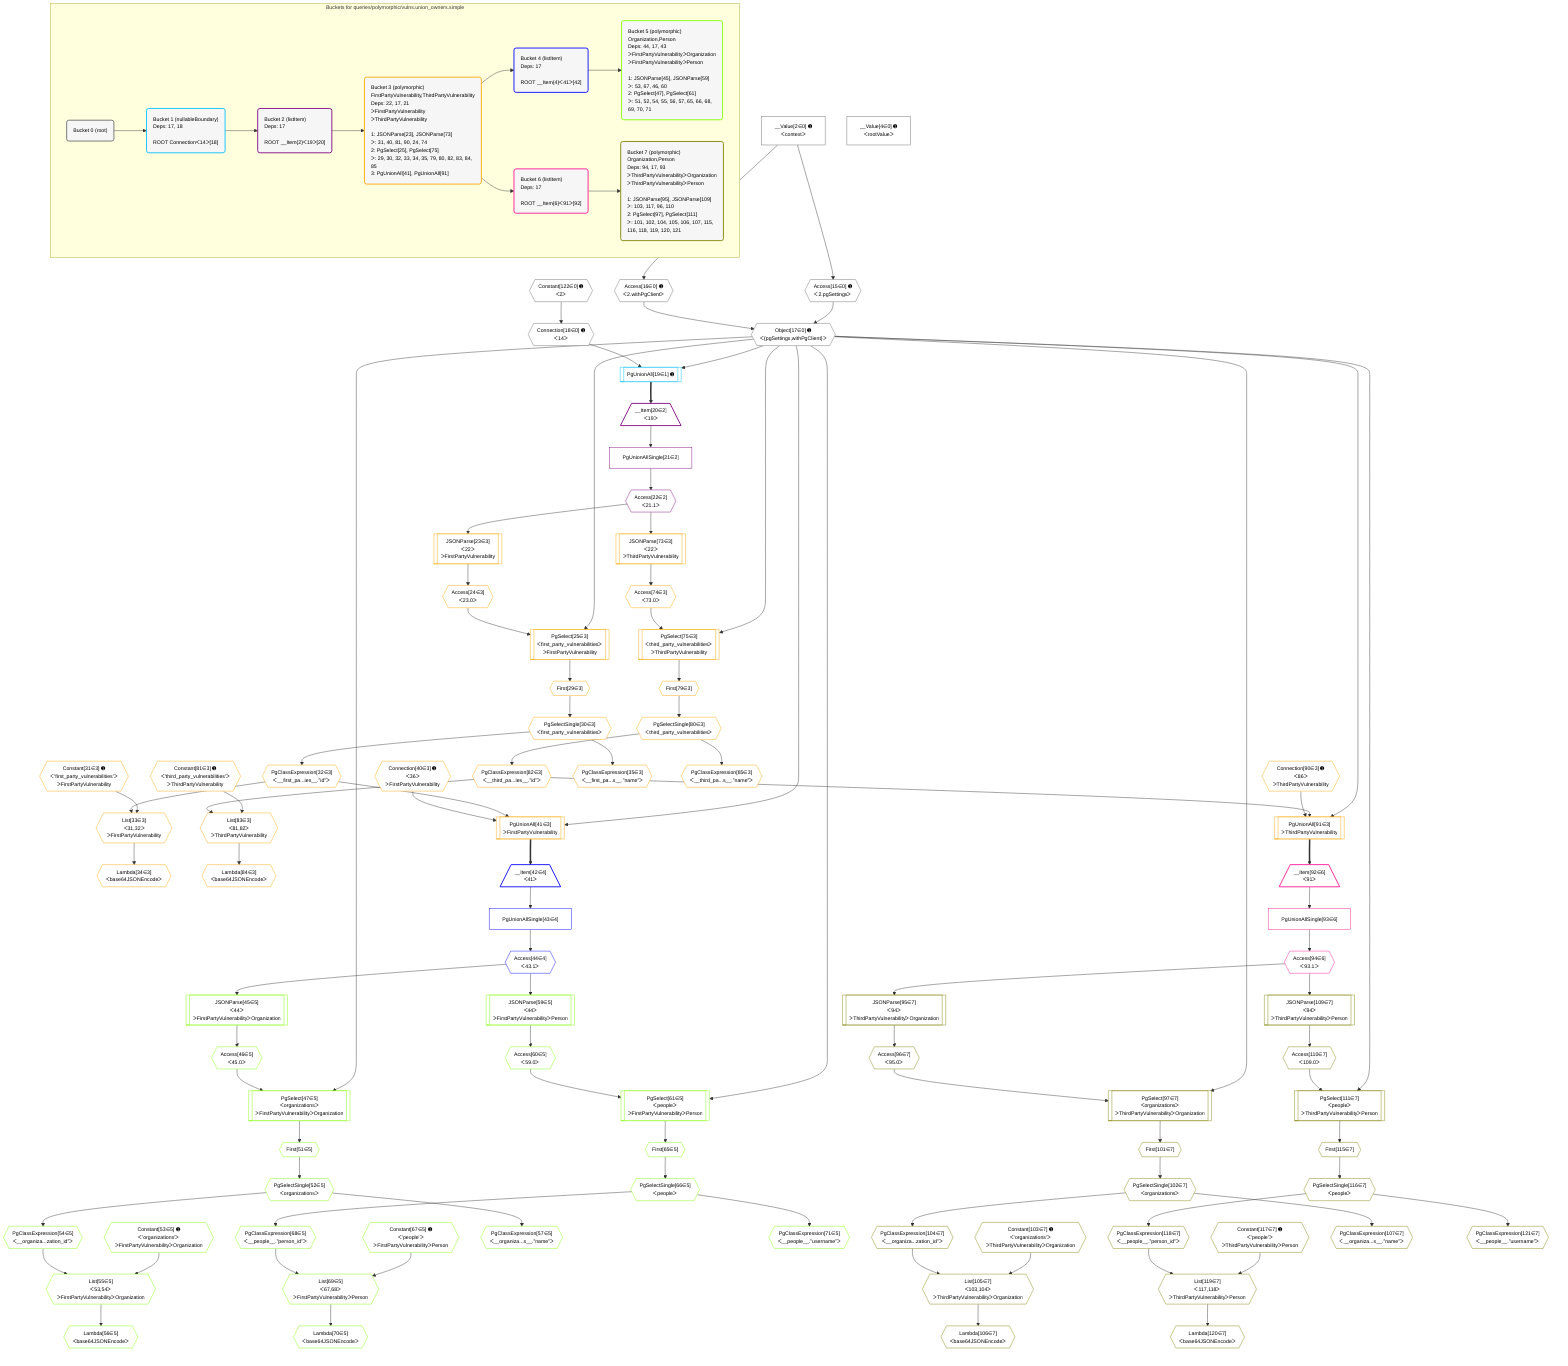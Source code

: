 %%{init: {'themeVariables': { 'fontSize': '12px'}}}%%
graph TD
    classDef path fill:#eee,stroke:#000,color:#000
    classDef plan fill:#fff,stroke-width:1px,color:#000
    classDef itemplan fill:#fff,stroke-width:2px,color:#000
    classDef unbatchedplan fill:#dff,stroke-width:1px,color:#000
    classDef sideeffectplan fill:#fcc,stroke-width:2px,color:#000
    classDef bucket fill:#f6f6f6,color:#000,stroke-width:2px,text-align:left


    %% plan dependencies
    Object17{{"Object[17∈0] ➊<br />ᐸ{pgSettings,withPgClient}ᐳ"}}:::plan
    Access15{{"Access[15∈0] ➊<br />ᐸ2.pgSettingsᐳ"}}:::plan
    Access16{{"Access[16∈0] ➊<br />ᐸ2.withPgClientᐳ"}}:::plan
    Access15 & Access16 --> Object17
    __Value2["__Value[2∈0] ➊<br />ᐸcontextᐳ"]:::plan
    __Value2 --> Access15
    __Value2 --> Access16
    Connection18{{"Connection[18∈0] ➊<br />ᐸ14ᐳ"}}:::plan
    Constant122{{"Constant[122∈0] ➊<br />ᐸ2ᐳ"}}:::plan
    Constant122 --> Connection18
    __Value4["__Value[4∈0] ➊<br />ᐸrootValueᐳ"]:::plan
    PgUnionAll19[["PgUnionAll[19∈1] ➊"]]:::plan
    Object17 & Connection18 --> PgUnionAll19
    __Item20[/"__Item[20∈2]<br />ᐸ19ᐳ"\]:::itemplan
    PgUnionAll19 ==> __Item20
    PgUnionAllSingle21["PgUnionAllSingle[21∈2]"]:::plan
    __Item20 --> PgUnionAllSingle21
    Access22{{"Access[22∈2]<br />ᐸ21.1ᐳ"}}:::plan
    PgUnionAllSingle21 --> Access22
    PgUnionAll41[["PgUnionAll[41∈3]<br />ᐳFirstPartyVulnerability"]]:::plan
    PgClassExpression32{{"PgClassExpression[32∈3]<br />ᐸ__first_pa...ies__.”id”ᐳ"}}:::plan
    Connection40{{"Connection[40∈3] ➊<br />ᐸ36ᐳ<br />ᐳFirstPartyVulnerability"}}:::plan
    Object17 & PgClassExpression32 & Connection40 --> PgUnionAll41
    PgUnionAll91[["PgUnionAll[91∈3]<br />ᐳThirdPartyVulnerability"]]:::plan
    PgClassExpression82{{"PgClassExpression[82∈3]<br />ᐸ__third_pa...ies__.”id”ᐳ"}}:::plan
    Connection90{{"Connection[90∈3] ➊<br />ᐸ86ᐳ<br />ᐳThirdPartyVulnerability"}}:::plan
    Object17 & PgClassExpression82 & Connection90 --> PgUnionAll91
    PgSelect25[["PgSelect[25∈3]<br />ᐸfirst_party_vulnerabilitiesᐳ<br />ᐳFirstPartyVulnerability"]]:::plan
    Access24{{"Access[24∈3]<br />ᐸ23.0ᐳ"}}:::plan
    Object17 & Access24 --> PgSelect25
    List33{{"List[33∈3]<br />ᐸ31,32ᐳ<br />ᐳFirstPartyVulnerability"}}:::plan
    Constant31{{"Constant[31∈3] ➊<br />ᐸ'first_party_vulnerabilities'ᐳ<br />ᐳFirstPartyVulnerability"}}:::plan
    Constant31 & PgClassExpression32 --> List33
    PgSelect75[["PgSelect[75∈3]<br />ᐸthird_party_vulnerabilitiesᐳ<br />ᐳThirdPartyVulnerability"]]:::plan
    Access74{{"Access[74∈3]<br />ᐸ73.0ᐳ"}}:::plan
    Object17 & Access74 --> PgSelect75
    List83{{"List[83∈3]<br />ᐸ81,82ᐳ<br />ᐳThirdPartyVulnerability"}}:::plan
    Constant81{{"Constant[81∈3] ➊<br />ᐸ'third_party_vulnerabilities'ᐳ<br />ᐳThirdPartyVulnerability"}}:::plan
    Constant81 & PgClassExpression82 --> List83
    JSONParse23[["JSONParse[23∈3]<br />ᐸ22ᐳ<br />ᐳFirstPartyVulnerability"]]:::plan
    Access22 --> JSONParse23
    JSONParse23 --> Access24
    First29{{"First[29∈3]"}}:::plan
    PgSelect25 --> First29
    PgSelectSingle30{{"PgSelectSingle[30∈3]<br />ᐸfirst_party_vulnerabilitiesᐳ"}}:::plan
    First29 --> PgSelectSingle30
    PgSelectSingle30 --> PgClassExpression32
    Lambda34{{"Lambda[34∈3]<br />ᐸbase64JSONEncodeᐳ"}}:::plan
    List33 --> Lambda34
    PgClassExpression35{{"PgClassExpression[35∈3]<br />ᐸ__first_pa...s__.”name”ᐳ"}}:::plan
    PgSelectSingle30 --> PgClassExpression35
    JSONParse73[["JSONParse[73∈3]<br />ᐸ22ᐳ<br />ᐳThirdPartyVulnerability"]]:::plan
    Access22 --> JSONParse73
    JSONParse73 --> Access74
    First79{{"First[79∈3]"}}:::plan
    PgSelect75 --> First79
    PgSelectSingle80{{"PgSelectSingle[80∈3]<br />ᐸthird_party_vulnerabilitiesᐳ"}}:::plan
    First79 --> PgSelectSingle80
    PgSelectSingle80 --> PgClassExpression82
    Lambda84{{"Lambda[84∈3]<br />ᐸbase64JSONEncodeᐳ"}}:::plan
    List83 --> Lambda84
    PgClassExpression85{{"PgClassExpression[85∈3]<br />ᐸ__third_pa...s__.”name”ᐳ"}}:::plan
    PgSelectSingle80 --> PgClassExpression85
    __Item42[/"__Item[42∈4]<br />ᐸ41ᐳ"\]:::itemplan
    PgUnionAll41 ==> __Item42
    PgUnionAllSingle43["PgUnionAllSingle[43∈4]"]:::plan
    __Item42 --> PgUnionAllSingle43
    Access44{{"Access[44∈4]<br />ᐸ43.1ᐳ"}}:::plan
    PgUnionAllSingle43 --> Access44
    PgSelect47[["PgSelect[47∈5]<br />ᐸorganizationsᐳ<br />ᐳFirstPartyVulnerabilityᐳOrganization"]]:::plan
    Access46{{"Access[46∈5]<br />ᐸ45.0ᐳ"}}:::plan
    Object17 & Access46 --> PgSelect47
    List55{{"List[55∈5]<br />ᐸ53,54ᐳ<br />ᐳFirstPartyVulnerabilityᐳOrganization"}}:::plan
    Constant53{{"Constant[53∈5] ➊<br />ᐸ'organizations'ᐳ<br />ᐳFirstPartyVulnerabilityᐳOrganization"}}:::plan
    PgClassExpression54{{"PgClassExpression[54∈5]<br />ᐸ__organiza...zation_id”ᐳ"}}:::plan
    Constant53 & PgClassExpression54 --> List55
    PgSelect61[["PgSelect[61∈5]<br />ᐸpeopleᐳ<br />ᐳFirstPartyVulnerabilityᐳPerson"]]:::plan
    Access60{{"Access[60∈5]<br />ᐸ59.0ᐳ"}}:::plan
    Object17 & Access60 --> PgSelect61
    List69{{"List[69∈5]<br />ᐸ67,68ᐳ<br />ᐳFirstPartyVulnerabilityᐳPerson"}}:::plan
    Constant67{{"Constant[67∈5] ➊<br />ᐸ'people'ᐳ<br />ᐳFirstPartyVulnerabilityᐳPerson"}}:::plan
    PgClassExpression68{{"PgClassExpression[68∈5]<br />ᐸ__people__.”person_id”ᐳ"}}:::plan
    Constant67 & PgClassExpression68 --> List69
    JSONParse45[["JSONParse[45∈5]<br />ᐸ44ᐳ<br />ᐳFirstPartyVulnerabilityᐳOrganization"]]:::plan
    Access44 --> JSONParse45
    JSONParse45 --> Access46
    First51{{"First[51∈5]"}}:::plan
    PgSelect47 --> First51
    PgSelectSingle52{{"PgSelectSingle[52∈5]<br />ᐸorganizationsᐳ"}}:::plan
    First51 --> PgSelectSingle52
    PgSelectSingle52 --> PgClassExpression54
    Lambda56{{"Lambda[56∈5]<br />ᐸbase64JSONEncodeᐳ"}}:::plan
    List55 --> Lambda56
    PgClassExpression57{{"PgClassExpression[57∈5]<br />ᐸ__organiza...s__.”name”ᐳ"}}:::plan
    PgSelectSingle52 --> PgClassExpression57
    JSONParse59[["JSONParse[59∈5]<br />ᐸ44ᐳ<br />ᐳFirstPartyVulnerabilityᐳPerson"]]:::plan
    Access44 --> JSONParse59
    JSONParse59 --> Access60
    First65{{"First[65∈5]"}}:::plan
    PgSelect61 --> First65
    PgSelectSingle66{{"PgSelectSingle[66∈5]<br />ᐸpeopleᐳ"}}:::plan
    First65 --> PgSelectSingle66
    PgSelectSingle66 --> PgClassExpression68
    Lambda70{{"Lambda[70∈5]<br />ᐸbase64JSONEncodeᐳ"}}:::plan
    List69 --> Lambda70
    PgClassExpression71{{"PgClassExpression[71∈5]<br />ᐸ__people__.”username”ᐳ"}}:::plan
    PgSelectSingle66 --> PgClassExpression71
    __Item92[/"__Item[92∈6]<br />ᐸ91ᐳ"\]:::itemplan
    PgUnionAll91 ==> __Item92
    PgUnionAllSingle93["PgUnionAllSingle[93∈6]"]:::plan
    __Item92 --> PgUnionAllSingle93
    Access94{{"Access[94∈6]<br />ᐸ93.1ᐳ"}}:::plan
    PgUnionAllSingle93 --> Access94
    PgSelect97[["PgSelect[97∈7]<br />ᐸorganizationsᐳ<br />ᐳThirdPartyVulnerabilityᐳOrganization"]]:::plan
    Access96{{"Access[96∈7]<br />ᐸ95.0ᐳ"}}:::plan
    Object17 & Access96 --> PgSelect97
    List105{{"List[105∈7]<br />ᐸ103,104ᐳ<br />ᐳThirdPartyVulnerabilityᐳOrganization"}}:::plan
    Constant103{{"Constant[103∈7] ➊<br />ᐸ'organizations'ᐳ<br />ᐳThirdPartyVulnerabilityᐳOrganization"}}:::plan
    PgClassExpression104{{"PgClassExpression[104∈7]<br />ᐸ__organiza...zation_id”ᐳ"}}:::plan
    Constant103 & PgClassExpression104 --> List105
    PgSelect111[["PgSelect[111∈7]<br />ᐸpeopleᐳ<br />ᐳThirdPartyVulnerabilityᐳPerson"]]:::plan
    Access110{{"Access[110∈7]<br />ᐸ109.0ᐳ"}}:::plan
    Object17 & Access110 --> PgSelect111
    List119{{"List[119∈7]<br />ᐸ117,118ᐳ<br />ᐳThirdPartyVulnerabilityᐳPerson"}}:::plan
    Constant117{{"Constant[117∈7] ➊<br />ᐸ'people'ᐳ<br />ᐳThirdPartyVulnerabilityᐳPerson"}}:::plan
    PgClassExpression118{{"PgClassExpression[118∈7]<br />ᐸ__people__.”person_id”ᐳ"}}:::plan
    Constant117 & PgClassExpression118 --> List119
    JSONParse95[["JSONParse[95∈7]<br />ᐸ94ᐳ<br />ᐳThirdPartyVulnerabilityᐳOrganization"]]:::plan
    Access94 --> JSONParse95
    JSONParse95 --> Access96
    First101{{"First[101∈7]"}}:::plan
    PgSelect97 --> First101
    PgSelectSingle102{{"PgSelectSingle[102∈7]<br />ᐸorganizationsᐳ"}}:::plan
    First101 --> PgSelectSingle102
    PgSelectSingle102 --> PgClassExpression104
    Lambda106{{"Lambda[106∈7]<br />ᐸbase64JSONEncodeᐳ"}}:::plan
    List105 --> Lambda106
    PgClassExpression107{{"PgClassExpression[107∈7]<br />ᐸ__organiza...s__.”name”ᐳ"}}:::plan
    PgSelectSingle102 --> PgClassExpression107
    JSONParse109[["JSONParse[109∈7]<br />ᐸ94ᐳ<br />ᐳThirdPartyVulnerabilityᐳPerson"]]:::plan
    Access94 --> JSONParse109
    JSONParse109 --> Access110
    First115{{"First[115∈7]"}}:::plan
    PgSelect111 --> First115
    PgSelectSingle116{{"PgSelectSingle[116∈7]<br />ᐸpeopleᐳ"}}:::plan
    First115 --> PgSelectSingle116
    PgSelectSingle116 --> PgClassExpression118
    Lambda120{{"Lambda[120∈7]<br />ᐸbase64JSONEncodeᐳ"}}:::plan
    List119 --> Lambda120
    PgClassExpression121{{"PgClassExpression[121∈7]<br />ᐸ__people__.”username”ᐳ"}}:::plan
    PgSelectSingle116 --> PgClassExpression121

    %% define steps

    subgraph "Buckets for queries/polymorphic/vulns.union_owners.simple"
    Bucket0("Bucket 0 (root)"):::bucket
    classDef bucket0 stroke:#696969
    class Bucket0,__Value2,__Value4,Access15,Access16,Object17,Connection18,Constant122 bucket0
    Bucket1("Bucket 1 (nullableBoundary)<br />Deps: 17, 18<br /><br />ROOT Connectionᐸ14ᐳ[18]"):::bucket
    classDef bucket1 stroke:#00bfff
    class Bucket1,PgUnionAll19 bucket1
    Bucket2("Bucket 2 (listItem)<br />Deps: 17<br /><br />ROOT __Item{2}ᐸ19ᐳ[20]"):::bucket
    classDef bucket2 stroke:#7f007f
    class Bucket2,__Item20,PgUnionAllSingle21,Access22 bucket2
    Bucket3("Bucket 3 (polymorphic)<br />FirstPartyVulnerability,ThirdPartyVulnerability<br />Deps: 22, 17, 21<br />ᐳFirstPartyVulnerability<br />ᐳThirdPartyVulnerability<br /><br />1: JSONParse[23], JSONParse[73]<br />ᐳ: 31, 40, 81, 90, 24, 74<br />2: PgSelect[25], PgSelect[75]<br />ᐳ: 29, 30, 32, 33, 34, 35, 79, 80, 82, 83, 84, 85<br />3: PgUnionAll[41], PgUnionAll[91]"):::bucket
    classDef bucket3 stroke:#ffa500
    class Bucket3,JSONParse23,Access24,PgSelect25,First29,PgSelectSingle30,Constant31,PgClassExpression32,List33,Lambda34,PgClassExpression35,Connection40,PgUnionAll41,JSONParse73,Access74,PgSelect75,First79,PgSelectSingle80,Constant81,PgClassExpression82,List83,Lambda84,PgClassExpression85,Connection90,PgUnionAll91 bucket3
    Bucket4("Bucket 4 (listItem)<br />Deps: 17<br /><br />ROOT __Item{4}ᐸ41ᐳ[42]"):::bucket
    classDef bucket4 stroke:#0000ff
    class Bucket4,__Item42,PgUnionAllSingle43,Access44 bucket4
    Bucket5("Bucket 5 (polymorphic)<br />Organization,Person<br />Deps: 44, 17, 43<br />ᐳFirstPartyVulnerabilityᐳOrganization<br />ᐳFirstPartyVulnerabilityᐳPerson<br /><br />1: JSONParse[45], JSONParse[59]<br />ᐳ: 53, 67, 46, 60<br />2: PgSelect[47], PgSelect[61]<br />ᐳ: 51, 52, 54, 55, 56, 57, 65, 66, 68, 69, 70, 71"):::bucket
    classDef bucket5 stroke:#7fff00
    class Bucket5,JSONParse45,Access46,PgSelect47,First51,PgSelectSingle52,Constant53,PgClassExpression54,List55,Lambda56,PgClassExpression57,JSONParse59,Access60,PgSelect61,First65,PgSelectSingle66,Constant67,PgClassExpression68,List69,Lambda70,PgClassExpression71 bucket5
    Bucket6("Bucket 6 (listItem)<br />Deps: 17<br /><br />ROOT __Item{6}ᐸ91ᐳ[92]"):::bucket
    classDef bucket6 stroke:#ff1493
    class Bucket6,__Item92,PgUnionAllSingle93,Access94 bucket6
    Bucket7("Bucket 7 (polymorphic)<br />Organization,Person<br />Deps: 94, 17, 93<br />ᐳThirdPartyVulnerabilityᐳOrganization<br />ᐳThirdPartyVulnerabilityᐳPerson<br /><br />1: JSONParse[95], JSONParse[109]<br />ᐳ: 103, 117, 96, 110<br />2: PgSelect[97], PgSelect[111]<br />ᐳ: 101, 102, 104, 105, 106, 107, 115, 116, 118, 119, 120, 121"):::bucket
    classDef bucket7 stroke:#808000
    class Bucket7,JSONParse95,Access96,PgSelect97,First101,PgSelectSingle102,Constant103,PgClassExpression104,List105,Lambda106,PgClassExpression107,JSONParse109,Access110,PgSelect111,First115,PgSelectSingle116,Constant117,PgClassExpression118,List119,Lambda120,PgClassExpression121 bucket7
    Bucket0 --> Bucket1
    Bucket1 --> Bucket2
    Bucket2 --> Bucket3
    Bucket3 --> Bucket4 & Bucket6
    Bucket4 --> Bucket5
    Bucket6 --> Bucket7
    end